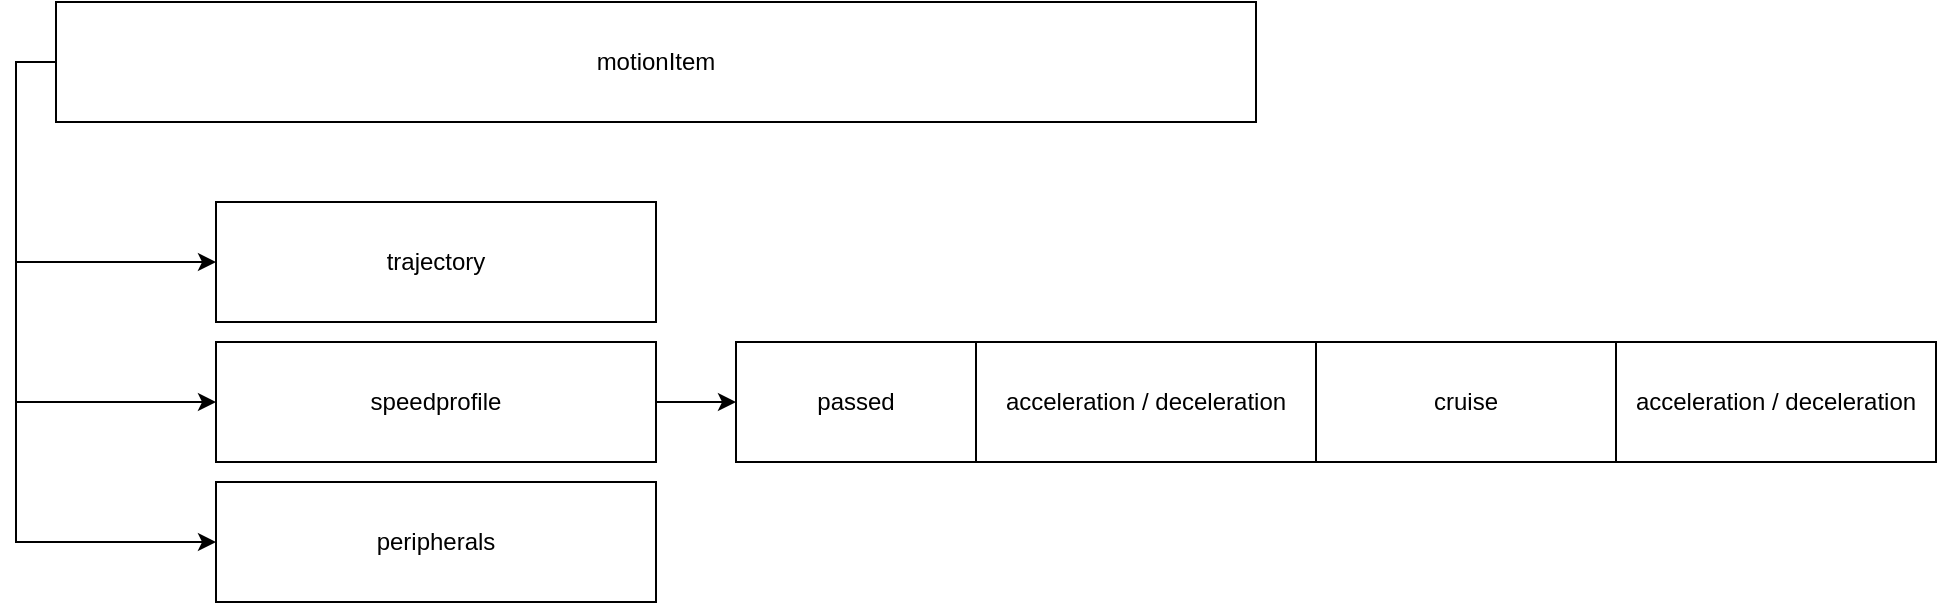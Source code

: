 <mxfile version="20.2.3" type="device" pages="3"><diagram id="pe0snOJMbtaNUKmXhN9i" name="class hierarchy"><mxGraphModel dx="3555" dy="2163" grid="1" gridSize="10" guides="1" tooltips="1" connect="1" arrows="1" fold="1" page="1" pageScale="1" pageWidth="1169" pageHeight="827" math="0" shadow="0"><root><mxCell id="0"/><mxCell id="1" parent="0"/><mxCell id="t_ACiR91CSKC2Ec1qpF_-11" style="edgeStyle=orthogonalEdgeStyle;rounded=0;orthogonalLoop=1;jettySize=auto;html=1;entryX=0;entryY=0.5;entryDx=0;entryDy=0;exitX=0;exitY=0.5;exitDx=0;exitDy=0;" parent="1" source="t_ACiR91CSKC2Ec1qpF_-1" target="t_ACiR91CSKC2Ec1qpF_-6" edge="1"><mxGeometry relative="1" as="geometry"/></mxCell><mxCell id="t_ACiR91CSKC2Ec1qpF_-1" value="motionItem" style="rounded=0;whiteSpace=wrap;html=1;" parent="1" vertex="1"><mxGeometry x="80" y="40" width="600" height="60" as="geometry"/></mxCell><mxCell id="t_ACiR91CSKC2Ec1qpF_-2" value="passed" style="rounded=0;whiteSpace=wrap;html=1;" parent="1" vertex="1"><mxGeometry x="420" y="210" width="120" height="60" as="geometry"/></mxCell><mxCell id="t_ACiR91CSKC2Ec1qpF_-3" value="acceleration / deceleration" style="rounded=0;whiteSpace=wrap;html=1;" parent="1" vertex="1"><mxGeometry x="540" y="210" width="170" height="60" as="geometry"/></mxCell><mxCell id="t_ACiR91CSKC2Ec1qpF_-4" value="cruise" style="rounded=0;whiteSpace=wrap;html=1;" parent="1" vertex="1"><mxGeometry x="710" y="210" width="150" height="60" as="geometry"/></mxCell><mxCell id="t_ACiR91CSKC2Ec1qpF_-5" value="acceleration / deceleration" style="rounded=0;whiteSpace=wrap;html=1;" parent="1" vertex="1"><mxGeometry x="860" y="210" width="160" height="60" as="geometry"/></mxCell><mxCell id="t_ACiR91CSKC2Ec1qpF_-6" value="trajectory" style="rounded=0;whiteSpace=wrap;html=1;" parent="1" vertex="1"><mxGeometry x="160" y="140" width="220" height="60" as="geometry"/></mxCell><mxCell id="t_ACiR91CSKC2Ec1qpF_-10" style="edgeStyle=orthogonalEdgeStyle;rounded=0;orthogonalLoop=1;jettySize=auto;html=1;entryX=0;entryY=0.5;entryDx=0;entryDy=0;" parent="1" source="t_ACiR91CSKC2Ec1qpF_-7" target="t_ACiR91CSKC2Ec1qpF_-2" edge="1"><mxGeometry relative="1" as="geometry"/></mxCell><mxCell id="t_ACiR91CSKC2Ec1qpF_-7" value="speedprofile" style="rounded=0;whiteSpace=wrap;html=1;" parent="1" vertex="1"><mxGeometry x="160" y="210" width="220" height="60" as="geometry"/></mxCell><mxCell id="t_ACiR91CSKC2Ec1qpF_-8" value="peripherals" style="rounded=0;whiteSpace=wrap;html=1;" parent="1" vertex="1"><mxGeometry x="160" y="280" width="220" height="60" as="geometry"/></mxCell><mxCell id="t_ACiR91CSKC2Ec1qpF_-12" style="edgeStyle=orthogonalEdgeStyle;rounded=0;orthogonalLoop=1;jettySize=auto;html=1;entryX=0;entryY=0.5;entryDx=0;entryDy=0;exitX=0;exitY=0.5;exitDx=0;exitDy=0;" parent="1" source="t_ACiR91CSKC2Ec1qpF_-1" target="t_ACiR91CSKC2Ec1qpF_-7" edge="1"><mxGeometry relative="1" as="geometry"><mxPoint x="90" y="80" as="sourcePoint"/><mxPoint x="170" y="180" as="targetPoint"/></mxGeometry></mxCell><mxCell id="t_ACiR91CSKC2Ec1qpF_-13" style="edgeStyle=orthogonalEdgeStyle;rounded=0;orthogonalLoop=1;jettySize=auto;html=1;entryX=0;entryY=0.5;entryDx=0;entryDy=0;exitX=0;exitY=0.5;exitDx=0;exitDy=0;" parent="1" source="t_ACiR91CSKC2Ec1qpF_-1" target="t_ACiR91CSKC2Ec1qpF_-8" edge="1"><mxGeometry relative="1" as="geometry"><mxPoint x="100" y="90" as="sourcePoint"/><mxPoint x="180" y="190" as="targetPoint"/></mxGeometry></mxCell></root></mxGraphModel></diagram><diagram id="MMscCRt7Aygrj5DTU5od" name="speedprofile"><mxGraphModel dx="1422" dy="865" grid="1" gridSize="10" guides="1" tooltips="1" connect="1" arrows="1" fold="1" page="1" pageScale="1" pageWidth="1169" pageHeight="827" math="0" shadow="0"><root><mxCell id="0"/><mxCell id="1" parent="0"/><mxCell id="Ztr4fT0FK_gGZih4Mwcf-1" value="" style="endArrow=classic;html=1;rounded=0;" parent="1" edge="1"><mxGeometry width="50" height="50" relative="1" as="geometry"><mxPoint x="40" y="200" as="sourcePoint"/><mxPoint x="360" y="200" as="targetPoint"/></mxGeometry></mxCell><mxCell id="Ztr4fT0FK_gGZih4Mwcf-2" value="&lt;b&gt;first order&lt;/b&gt;" style="rounded=0;whiteSpace=wrap;html=1;" parent="1" vertex="1"><mxGeometry x="40" y="40" width="120" height="40" as="geometry"/></mxCell><mxCell id="Ztr4fT0FK_gGZih4Mwcf-3" value="&lt;b&gt;second order&lt;/b&gt;" style="rounded=0;whiteSpace=wrap;html=1;" parent="1" vertex="1"><mxGeometry x="600" y="40" width="120" height="40" as="geometry"/></mxCell><mxCell id="Ztr4fT0FK_gGZih4Mwcf-4" value="" style="endArrow=none;html=1;rounded=0;entryX=0;entryY=1;entryDx=0;entryDy=0;" parent="1" edge="1"><mxGeometry width="50" height="50" relative="1" as="geometry"><mxPoint x="40" y="200" as="sourcePoint"/><mxPoint x="40" y="120" as="targetPoint"/></mxGeometry></mxCell><mxCell id="Ztr4fT0FK_gGZih4Mwcf-5" value="" style="endArrow=classic;html=1;rounded=0;" parent="1" edge="1"><mxGeometry width="50" height="50" relative="1" as="geometry"><mxPoint x="40" y="400" as="sourcePoint"/><mxPoint x="360" y="400" as="targetPoint"/></mxGeometry></mxCell><mxCell id="Ztr4fT0FK_gGZih4Mwcf-6" value="" style="endArrow=none;html=1;rounded=0;entryX=0;entryY=1;entryDx=0;entryDy=0;" parent="1" edge="1"><mxGeometry width="50" height="50" relative="1" as="geometry"><mxPoint x="40" y="400" as="sourcePoint"/><mxPoint x="40" y="320" as="targetPoint"/></mxGeometry></mxCell><mxCell id="Ztr4fT0FK_gGZih4Mwcf-7" value="a(t)" style="text;html=1;strokeColor=none;fillColor=none;align=center;verticalAlign=middle;whiteSpace=wrap;rounded=0;" parent="1" vertex="1"><mxGeometry x="30" y="90" width="20" height="30" as="geometry"/></mxCell><mxCell id="Ztr4fT0FK_gGZih4Mwcf-8" value="v(t)" style="text;html=1;strokeColor=none;fillColor=none;align=center;verticalAlign=middle;whiteSpace=wrap;rounded=0;" parent="1" vertex="1"><mxGeometry x="30" y="290" width="20" height="30" as="geometry"/></mxCell><mxCell id="Ztr4fT0FK_gGZih4Mwcf-10" value="" style="endArrow=classic;html=1;rounded=0;" parent="1" edge="1"><mxGeometry width="50" height="50" relative="1" as="geometry"><mxPoint x="40" y="600" as="sourcePoint"/><mxPoint x="360" y="600" as="targetPoint"/></mxGeometry></mxCell><mxCell id="Ztr4fT0FK_gGZih4Mwcf-11" value="" style="endArrow=none;html=1;rounded=0;entryX=0.5;entryY=1;entryDx=0;entryDy=0;" parent="1" target="Ztr4fT0FK_gGZih4Mwcf-12" edge="1"><mxGeometry width="50" height="50" relative="1" as="geometry"><mxPoint x="40" y="600" as="sourcePoint"/><mxPoint x="40" y="520" as="targetPoint"/></mxGeometry></mxCell><mxCell id="Ztr4fT0FK_gGZih4Mwcf-12" value="s(t)" style="text;html=1;strokeColor=none;fillColor=none;align=center;verticalAlign=middle;whiteSpace=wrap;rounded=0;" parent="1" vertex="1"><mxGeometry x="30" y="409.52" width="20" height="30" as="geometry"/></mxCell><mxCell id="Ztr4fT0FK_gGZih4Mwcf-13" value="" style="endArrow=classic;html=1;rounded=0;" parent="1" edge="1"><mxGeometry width="50" height="50" relative="1" as="geometry"><mxPoint x="600" y="200" as="sourcePoint"/><mxPoint x="1080" y="200" as="targetPoint"/></mxGeometry></mxCell><mxCell id="Ztr4fT0FK_gGZih4Mwcf-14" value="" style="endArrow=none;html=1;rounded=0;entryX=0;entryY=1;entryDx=0;entryDy=0;" parent="1" edge="1"><mxGeometry width="50" height="50" relative="1" as="geometry"><mxPoint x="600" y="200" as="sourcePoint"/><mxPoint x="600" y="120" as="targetPoint"/></mxGeometry></mxCell><mxCell id="Ztr4fT0FK_gGZih4Mwcf-15" value="" style="endArrow=classic;html=1;rounded=0;" parent="1" edge="1"><mxGeometry width="50" height="50" relative="1" as="geometry"><mxPoint x="600" y="400" as="sourcePoint"/><mxPoint x="1080" y="400" as="targetPoint"/></mxGeometry></mxCell><mxCell id="Ztr4fT0FK_gGZih4Mwcf-16" value="" style="endArrow=none;html=1;rounded=0;entryX=0;entryY=1;entryDx=0;entryDy=0;" parent="1" edge="1"><mxGeometry width="50" height="50" relative="1" as="geometry"><mxPoint x="600" y="400" as="sourcePoint"/><mxPoint x="600" y="320" as="targetPoint"/></mxGeometry></mxCell><mxCell id="Ztr4fT0FK_gGZih4Mwcf-17" value="v(t)" style="text;html=1;strokeColor=none;fillColor=none;align=center;verticalAlign=middle;whiteSpace=wrap;rounded=0;" parent="1" vertex="1"><mxGeometry x="590" y="290" width="20" height="30" as="geometry"/></mxCell><mxCell id="Ztr4fT0FK_gGZih4Mwcf-18" value="" style="endArrow=classic;html=1;rounded=0;" parent="1" edge="1"><mxGeometry width="50" height="50" relative="1" as="geometry"><mxPoint x="600" y="600" as="sourcePoint"/><mxPoint x="1080" y="600" as="targetPoint"/></mxGeometry></mxCell><mxCell id="Ztr4fT0FK_gGZih4Mwcf-19" value="" style="endArrow=none;html=1;rounded=0;entryX=0.5;entryY=1;entryDx=0;entryDy=0;" parent="1" target="Ztr4fT0FK_gGZih4Mwcf-20" edge="1"><mxGeometry width="50" height="50" relative="1" as="geometry"><mxPoint x="600" y="600" as="sourcePoint"/><mxPoint x="600" y="520" as="targetPoint"/></mxGeometry></mxCell><mxCell id="Ztr4fT0FK_gGZih4Mwcf-20" value="s(t)" style="text;html=1;strokeColor=none;fillColor=none;align=center;verticalAlign=middle;whiteSpace=wrap;rounded=0;" parent="1" vertex="1"><mxGeometry x="590" y="409.52" width="20" height="30" as="geometry"/></mxCell><mxCell id="Ztr4fT0FK_gGZih4Mwcf-23" value="" style="endArrow=none;html=1;rounded=0;strokeColor=#FF0000;strokeWidth=2;" parent="1" edge="1"><mxGeometry width="50" height="50" relative="1" as="geometry"><mxPoint x="40" y="200" as="sourcePoint"/><mxPoint x="280" y="200" as="targetPoint"/><Array as="points"><mxPoint x="40" y="120"/><mxPoint x="120" y="120"/><mxPoint x="120" y="200"/><mxPoint x="200" y="200"/><mxPoint x="200" y="280"/><mxPoint x="280" y="280"/></Array></mxGeometry></mxCell><mxCell id="Ztr4fT0FK_gGZih4Mwcf-24" value="" style="endArrow=none;html=1;rounded=0;strokeColor=#FF0000;strokeWidth=2;" parent="1" edge="1"><mxGeometry width="50" height="50" relative="1" as="geometry"><mxPoint x="40.0" y="400.0" as="sourcePoint"/><mxPoint x="280" y="400.0" as="targetPoint"/><Array as="points"><mxPoint x="120" y="320"/><mxPoint x="200" y="320"/></Array></mxGeometry></mxCell><mxCell id="Ztr4fT0FK_gGZih4Mwcf-26" value="" style="endArrow=none;html=1;rounded=0;strokeColor=#0000FF;strokeWidth=2;" parent="1" edge="1"><mxGeometry width="50" height="50" relative="1" as="geometry"><mxPoint x="120" y="560" as="sourcePoint"/><mxPoint x="200" y="480" as="targetPoint"/><Array as="points"/></mxGeometry></mxCell><mxCell id="Ztr4fT0FK_gGZih4Mwcf-27" value="" style="curved=1;endArrow=none;html=1;rounded=0;strokeColor=#FF0000;strokeWidth=2;endFill=0;" parent="1" edge="1"><mxGeometry width="50" height="50" relative="1" as="geometry"><mxPoint x="40" y="600" as="sourcePoint"/><mxPoint x="120" y="560" as="targetPoint"/><Array as="points"><mxPoint x="90" y="590"/></Array></mxGeometry></mxCell><mxCell id="Ztr4fT0FK_gGZih4Mwcf-28" value="" style="curved=1;endArrow=none;html=1;rounded=0;strokeColor=#FF0000;strokeWidth=2;endFill=0;" parent="1" edge="1"><mxGeometry width="50" height="50" relative="1" as="geometry"><mxPoint x="200" y="479.52" as="sourcePoint"/><mxPoint x="280" y="439.52" as="targetPoint"/><Array as="points"><mxPoint x="230" y="450"/></Array></mxGeometry></mxCell><mxCell id="Ztr4fT0FK_gGZih4Mwcf-29" value="" style="endArrow=none;html=1;rounded=0;strokeColor=#FF0000;strokeWidth=2;" parent="1" edge="1"><mxGeometry width="50" height="50" relative="1" as="geometry"><mxPoint x="600" y="200" as="sourcePoint"/><mxPoint x="960" y="200" as="targetPoint"/><Array as="points"><mxPoint x="660" y="120"/><mxPoint x="700" y="120"/><mxPoint x="760" y="200"/><mxPoint x="800" y="200"/><mxPoint x="860" y="280"/><mxPoint x="900" y="280"/></Array></mxGeometry></mxCell><mxCell id="Ztr4fT0FK_gGZih4Mwcf-30" value="a(t)" style="text;html=1;strokeColor=none;fillColor=none;align=center;verticalAlign=middle;whiteSpace=wrap;rounded=0;" parent="1" vertex="1"><mxGeometry x="590" y="90" width="20" height="30" as="geometry"/></mxCell><mxCell id="Ztr4fT0FK_gGZih4Mwcf-31" value="" style="endArrow=none;html=1;rounded=0;strokeColor=#0000FF;strokeWidth=2;" parent="1" edge="1"><mxGeometry width="50" height="50" relative="1" as="geometry"><mxPoint x="760" y="540" as="sourcePoint"/><mxPoint x="800" y="500" as="targetPoint"/><Array as="points"/></mxGeometry></mxCell><mxCell id="Ztr4fT0FK_gGZih4Mwcf-32" value="" style="curved=1;endArrow=none;html=1;rounded=0;strokeColor=#FF0000;strokeWidth=2;endFill=0;" parent="1" edge="1"><mxGeometry width="50" height="50" relative="1" as="geometry"><mxPoint x="600" y="600" as="sourcePoint"/><mxPoint x="760" y="540" as="targetPoint"/><Array as="points"><mxPoint x="630" y="600"/><mxPoint x="720" y="580"/></Array></mxGeometry></mxCell><mxCell id="Ztr4fT0FK_gGZih4Mwcf-33" value="" style="curved=1;endArrow=none;html=1;rounded=0;strokeColor=#FF0000;strokeWidth=2;endFill=0;" parent="1" edge="1"><mxGeometry width="50" height="50" relative="1" as="geometry"><mxPoint x="800" y="500" as="sourcePoint"/><mxPoint x="960" y="439.52" as="targetPoint"/><Array as="points"><mxPoint x="840" y="460"/><mxPoint x="920" y="440"/></Array></mxGeometry></mxCell><mxCell id="-StfS3zQlDfVLs9HBWsy-1" value="" style="endArrow=none;html=1;rounded=0;strokeColor=#0000FF;strokeWidth=2;" parent="1" edge="1"><mxGeometry width="50" height="50" relative="1" as="geometry"><mxPoint x="660" y="360" as="sourcePoint"/><mxPoint x="700" y="320" as="targetPoint"/><Array as="points"/></mxGeometry></mxCell><mxCell id="-StfS3zQlDfVLs9HBWsy-2" value="" style="curved=1;endArrow=none;html=1;rounded=0;strokeColor=#FF0000;strokeWidth=2;endFill=0;" parent="1" edge="1"><mxGeometry width="50" height="50" relative="1" as="geometry"><mxPoint x="600" y="400.48" as="sourcePoint"/><mxPoint x="660" y="360" as="targetPoint"/><Array as="points"><mxPoint x="620" y="400"/><mxPoint x="640" y="380"/></Array></mxGeometry></mxCell><mxCell id="-StfS3zQlDfVLs9HBWsy-3" value="" style="curved=1;endArrow=none;html=1;rounded=0;strokeColor=#FF0000;strokeWidth=2;endFill=0;" parent="1" edge="1"><mxGeometry width="50" height="50" relative="1" as="geometry"><mxPoint x="700" y="320" as="sourcePoint"/><mxPoint x="760" y="280" as="targetPoint"/><Array as="points"><mxPoint x="740" y="280"/></Array></mxGeometry></mxCell><mxCell id="-StfS3zQlDfVLs9HBWsy-4" value="" style="endArrow=none;html=1;rounded=0;strokeColor=#0000FF;strokeWidth=2;" parent="1" edge="1"><mxGeometry width="50" height="50" relative="1" as="geometry"><mxPoint x="800" y="280" as="sourcePoint"/><mxPoint x="760" y="280" as="targetPoint"/><Array as="points"/></mxGeometry></mxCell><mxCell id="-StfS3zQlDfVLs9HBWsy-5" value="" style="curved=1;endArrow=none;html=1;rounded=0;strokeColor=#FF0000;strokeWidth=2;endFill=0;" parent="1" edge="1"><mxGeometry width="50" height="50" relative="1" as="geometry"><mxPoint x="960" y="400" as="sourcePoint"/><mxPoint x="900" y="360" as="targetPoint"/><Array as="points"><mxPoint x="940" y="400"/><mxPoint x="920" y="380"/></Array></mxGeometry></mxCell><mxCell id="-StfS3zQlDfVLs9HBWsy-6" value="" style="curved=1;endArrow=none;html=1;rounded=0;strokeColor=#FF0000;strokeWidth=2;endFill=0;" parent="1" edge="1"><mxGeometry width="50" height="50" relative="1" as="geometry"><mxPoint x="860" y="320" as="sourcePoint"/><mxPoint x="800" y="280" as="targetPoint"/><Array as="points"><mxPoint x="840" y="300"/><mxPoint x="820" y="280"/></Array></mxGeometry></mxCell><mxCell id="-StfS3zQlDfVLs9HBWsy-7" value="" style="endArrow=none;html=1;rounded=0;strokeColor=#0000FF;strokeWidth=2;" parent="1" edge="1"><mxGeometry width="50" height="50" relative="1" as="geometry"><mxPoint x="900" y="360" as="sourcePoint"/><mxPoint x="860" y="320" as="targetPoint"/><Array as="points"/></mxGeometry></mxCell></root></mxGraphModel></diagram><diagram id="a5V20qNHL257EmgED8Eb" name="getNextStep"><mxGraphModel dx="1422" dy="865" grid="1" gridSize="10" guides="1" tooltips="1" connect="1" arrows="1" fold="1" page="1" pageScale="1" pageWidth="827" pageHeight="1169" math="0" shadow="0"><root><mxCell id="0"/><mxCell id="1" parent="0"/><mxCell id="iaBYb-57FIojE2QK9MiG-3" style="edgeStyle=orthogonalEdgeStyle;rounded=0;orthogonalLoop=1;jettySize=auto;html=1;entryX=0;entryY=0.5;entryDx=0;entryDy=0;strokeWidth=3;" edge="1" parent="1" source="iaBYb-57FIojE2QK9MiG-1" target="iaBYb-57FIojE2QK9MiG-2"><mxGeometry relative="1" as="geometry"/></mxCell><mxCell id="iaBYb-57FIojE2QK9MiG-7" value="yes" style="edgeLabel;html=1;align=center;verticalAlign=middle;resizable=0;points=[];" vertex="1" connectable="0" parent="iaBYb-57FIojE2QK9MiG-3"><mxGeometry x="-0.197" relative="1" as="geometry"><mxPoint as="offset"/></mxGeometry></mxCell><mxCell id="iaBYb-57FIojE2QK9MiG-5" value="no" style="edgeStyle=orthogonalEdgeStyle;rounded=0;orthogonalLoop=1;jettySize=auto;html=1;entryX=0.5;entryY=0;entryDx=0;entryDy=0;strokeWidth=3;" edge="1" parent="1" source="iaBYb-57FIojE2QK9MiG-1" target="iaBYb-57FIojE2QK9MiG-4"><mxGeometry x="-0.143" y="-10" relative="1" as="geometry"><mxPoint as="offset"/></mxGeometry></mxCell><mxCell id="iaBYb-57FIojE2QK9MiG-1" value="t&amp;gt;tStop" style="rhombus;whiteSpace=wrap;html=1;strokeWidth=3;" vertex="1" parent="1"><mxGeometry x="240" y="360" width="80" height="80" as="geometry"/></mxCell><mxCell id="iaBYb-57FIojE2QK9MiG-6" style="edgeStyle=orthogonalEdgeStyle;rounded=0;orthogonalLoop=1;jettySize=auto;html=1;strokeWidth=3;" edge="1" parent="1" source="iaBYb-57FIojE2QK9MiG-2"><mxGeometry relative="1" as="geometry"><mxPoint x="280" y="480" as="targetPoint"/><Array as="points"><mxPoint x="440" y="480"/><mxPoint x="280" y="480"/></Array></mxGeometry></mxCell><mxCell id="iaBYb-57FIojE2QK9MiG-2" value="stop()" style="rounded=1;whiteSpace=wrap;html=1;strokeWidth=3;" vertex="1" parent="1"><mxGeometry x="400" y="380" width="80" height="40" as="geometry"/></mxCell><mxCell id="iaBYb-57FIojE2QK9MiG-10" style="edgeStyle=orthogonalEdgeStyle;rounded=0;orthogonalLoop=1;jettySize=auto;html=1;entryX=0.5;entryY=0;entryDx=0;entryDy=0;strokeWidth=3;" edge="1" parent="1" source="iaBYb-57FIojE2QK9MiG-4" target="iaBYb-57FIojE2QK9MiG-9"><mxGeometry relative="1" as="geometry"/></mxCell><mxCell id="iaBYb-57FIojE2QK9MiG-12" style="edgeStyle=orthogonalEdgeStyle;rounded=0;orthogonalLoop=1;jettySize=auto;html=1;entryX=0;entryY=0.5;entryDx=0;entryDy=0;strokeWidth=3;" edge="1" parent="1" source="iaBYb-57FIojE2QK9MiG-4" target="iaBYb-57FIojE2QK9MiG-13"><mxGeometry relative="1" as="geometry"/></mxCell><mxCell id="iaBYb-57FIojE2QK9MiG-4" value="t&amp;gt;duration" style="rhombus;whiteSpace=wrap;html=1;strokeWidth=3;" vertex="1" parent="1"><mxGeometry x="240" y="640" width="80" height="80" as="geometry"/></mxCell><mxCell id="Uyq422Jd_jksZPZ0-Yml-2" style="edgeStyle=orthogonalEdgeStyle;rounded=0;orthogonalLoop=1;jettySize=auto;html=1;strokeWidth=3;" edge="1" parent="1" source="iaBYb-57FIojE2QK9MiG-9"><mxGeometry relative="1" as="geometry"><mxPoint x="280" y="840" as="targetPoint"/></mxGeometry></mxCell><mxCell id="iaBYb-57FIojE2QK9MiG-9" value="move()" style="rounded=1;whiteSpace=wrap;html=1;strokeWidth=4;" vertex="1" parent="1"><mxGeometry x="240" y="760" width="80" height="40" as="geometry"/></mxCell><mxCell id="iaBYb-57FIojE2QK9MiG-17" style="edgeStyle=orthogonalEdgeStyle;rounded=0;orthogonalLoop=1;jettySize=auto;html=1;strokeWidth=3;" edge="1" parent="1" source="iaBYb-57FIojE2QK9MiG-11"><mxGeometry relative="1" as="geometry"><mxPoint x="280" y="560" as="targetPoint"/></mxGeometry></mxCell><mxCell id="iaBYb-57FIojE2QK9MiG-11" value="nextMotion()" style="rounded=1;whiteSpace=wrap;html=1;strokeWidth=3;" vertex="1" parent="1"><mxGeometry x="400" y="540" width="80" height="40" as="geometry"/></mxCell><mxCell id="iaBYb-57FIojE2QK9MiG-16" style="edgeStyle=orthogonalEdgeStyle;rounded=0;orthogonalLoop=1;jettySize=auto;html=1;entryX=0.5;entryY=1;entryDx=0;entryDy=0;strokeWidth=3;" edge="1" parent="1" source="iaBYb-57FIojE2QK9MiG-13" target="iaBYb-57FIojE2QK9MiG-11"><mxGeometry relative="1" as="geometry"/></mxCell><mxCell id="iaBYb-57FIojE2QK9MiG-18" style="edgeStyle=orthogonalEdgeStyle;rounded=0;orthogonalLoop=1;jettySize=auto;html=1;entryX=0;entryY=0.5;entryDx=0;entryDy=0;strokeWidth=3;" edge="1" parent="1" source="iaBYb-57FIojE2QK9MiG-13" target="iaBYb-57FIojE2QK9MiG-21"><mxGeometry relative="1" as="geometry"><mxPoint x="570.0" y="690" as="targetPoint"/></mxGeometry></mxCell><mxCell id="iaBYb-57FIojE2QK9MiG-13" value="lastMotion" style="rhombus;whiteSpace=wrap;html=1;strokeWidth=3;" vertex="1" parent="1"><mxGeometry x="400" y="640" width="80" height="80" as="geometry"/></mxCell><mxCell id="Uyq422Jd_jksZPZ0-Yml-5" style="edgeStyle=orthogonalEdgeStyle;rounded=0;orthogonalLoop=1;jettySize=auto;html=1;strokeWidth=3;" edge="1" parent="1" source="iaBYb-57FIojE2QK9MiG-21"><mxGeometry relative="1" as="geometry"><mxPoint x="280" y="840" as="targetPoint"/><Array as="points"><mxPoint x="600" y="840"/><mxPoint x="280" y="840"/></Array></mxGeometry></mxCell><mxCell id="iaBYb-57FIojE2QK9MiG-21" value="stopAll()" style="rounded=1;whiteSpace=wrap;html=1;strokeWidth=3;" vertex="1" parent="1"><mxGeometry x="560" y="660" width="80" height="40" as="geometry"/></mxCell><mxCell id="iaBYb-57FIojE2QK9MiG-22" style="edgeStyle=orthogonalEdgeStyle;rounded=0;orthogonalLoop=1;jettySize=auto;html=1;exitX=0.5;exitY=1;exitDx=0;exitDy=0;strokeWidth=3;" edge="1" parent="1" source="iaBYb-57FIojE2QK9MiG-24" target="iaBYb-57FIojE2QK9MiG-1"><mxGeometry relative="1" as="geometry"><mxPoint x="280" y="620" as="targetPoint"/><mxPoint x="270" y="340" as="sourcePoint"/></mxGeometry></mxCell><mxCell id="iaBYb-57FIojE2QK9MiG-27" style="edgeStyle=orthogonalEdgeStyle;rounded=0;orthogonalLoop=1;jettySize=auto;html=1;entryX=0.5;entryY=0;entryDx=0;entryDy=0;strokeWidth=3;" edge="1" parent="1" source="iaBYb-57FIojE2QK9MiG-23" target="iaBYb-57FIojE2QK9MiG-24"><mxGeometry relative="1" as="geometry"/></mxCell><mxCell id="Uyq422Jd_jksZPZ0-Yml-6" style="edgeStyle=orthogonalEdgeStyle;rounded=0;orthogonalLoop=1;jettySize=auto;html=1;strokeWidth=3;" edge="1" parent="1" source="iaBYb-57FIojE2QK9MiG-23"><mxGeometry relative="1" as="geometry"><mxPoint x="280" y="840" as="targetPoint"/><Array as="points"><mxPoint x="160" y="200"/><mxPoint x="160" y="840"/></Array></mxGeometry></mxCell><mxCell id="iaBYb-57FIojE2QK9MiG-23" value="isRunning" style="rhombus;whiteSpace=wrap;html=1;strokeWidth=3;" vertex="1" parent="1"><mxGeometry x="240" y="160" width="80" height="80" as="geometry"/></mxCell><mxCell id="iaBYb-57FIojE2QK9MiG-24" value="advanceTime()" style="rounded=1;whiteSpace=wrap;html=1;strokeWidth=3;" vertex="1" parent="1"><mxGeometry x="200" y="280" width="160" height="40" as="geometry"/></mxCell><mxCell id="iaBYb-57FIojE2QK9MiG-26" style="edgeStyle=orthogonalEdgeStyle;rounded=0;orthogonalLoop=1;jettySize=auto;html=1;entryX=0.5;entryY=0;entryDx=0;entryDy=0;strokeWidth=3;" edge="1" parent="1" source="iaBYb-57FIojE2QK9MiG-25" target="iaBYb-57FIojE2QK9MiG-23"><mxGeometry relative="1" as="geometry"/></mxCell><mxCell id="iaBYb-57FIojE2QK9MiG-25" value="advanceStepSignals()" style="rounded=1;whiteSpace=wrap;html=1;strokeWidth=3;" vertex="1" parent="1"><mxGeometry x="200" y="80" width="160" height="40" as="geometry"/></mxCell><mxCell id="Uyq422Jd_jksZPZ0-Yml-3" style="edgeStyle=orthogonalEdgeStyle;rounded=0;orthogonalLoop=1;jettySize=auto;html=1;entryX=0.5;entryY=0;entryDx=0;entryDy=0;strokeWidth=3;" edge="1" parent="1" source="iaBYb-57FIojE2QK9MiG-28" target="Uyq422Jd_jksZPZ0-Yml-1"><mxGeometry relative="1" as="geometry"/></mxCell><mxCell id="Uyq422Jd_jksZPZ0-Yml-4" style="edgeStyle=orthogonalEdgeStyle;rounded=0;orthogonalLoop=1;jettySize=auto;html=1;entryX=0;entryY=0.5;entryDx=0;entryDy=0;exitX=0;exitY=0.5;exitDx=0;exitDy=0;strokeWidth=3;" edge="1" parent="1" source="iaBYb-57FIojE2QK9MiG-28" target="iaBYb-57FIojE2QK9MiG-25"><mxGeometry relative="1" as="geometry"><mxPoint x="130" y="540" as="targetPoint"/><Array as="points"><mxPoint x="80" y="920"/><mxPoint x="80" y="100"/></Array></mxGeometry></mxCell><mxCell id="iaBYb-57FIojE2QK9MiG-28" value="change or timeOut" style="rhombus;whiteSpace=wrap;html=1;strokeWidth=3;" vertex="1" parent="1"><mxGeometry x="240" y="880" width="80" height="80" as="geometry"/></mxCell><mxCell id="Uyq422Jd_jksZPZ0-Yml-1" value="output()" style="rounded=1;whiteSpace=wrap;html=1;strokeWidth=3;" vertex="1" parent="1"><mxGeometry x="240" y="1000" width="80" height="40" as="geometry"/></mxCell><mxCell id="Uyq422Jd_jksZPZ0-Yml-7" style="edgeStyle=orthogonalEdgeStyle;rounded=0;orthogonalLoop=1;jettySize=auto;html=1;entryX=0.5;entryY=0;entryDx=0;entryDy=0;strokeWidth=3;" edge="1" parent="1" target="iaBYb-57FIojE2QK9MiG-28"><mxGeometry relative="1" as="geometry"><mxPoint x="280" y="840" as="sourcePoint"/><mxPoint x="290" y="850" as="targetPoint"/></mxGeometry></mxCell></root></mxGraphModel></diagram></mxfile>
